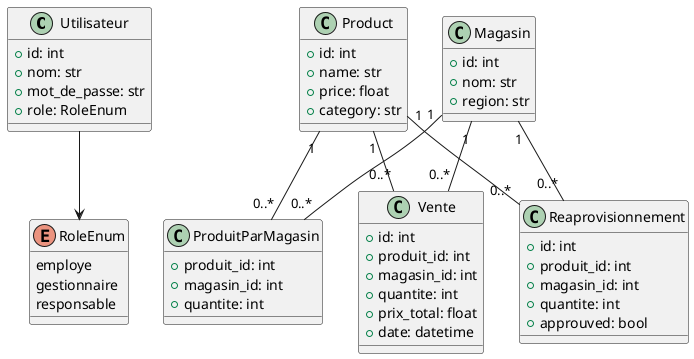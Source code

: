 @startuml
class Utilisateur {
  +id: int
  +nom: str
  +mot_de_passe: str
  +role: RoleEnum
}

enum RoleEnum {
  employe
  gestionnaire
  responsable
}

class Product {
  +id: int
  +name: str
  +price: float
  +category: str
}

class Magasin {
  +id: int
  +nom: str
  +region: str
}

class ProduitParMagasin {
  +produit_id: int
  +magasin_id: int
  +quantite: int
}

class Vente {
  +id: int
  +produit_id: int
  +magasin_id: int
  +quantite: int
  +prix_total: float
  +date: datetime
}

class Reaprovisionnement {
  +id: int
  +produit_id: int
  +magasin_id: int
  +quantite: int
  +approuved: bool
}

Utilisateur --> RoleEnum
Magasin "1" -- "0..*" ProduitParMagasin
Product "1" -- "0..*" ProduitParMagasin
Product "1" -- "0..*" Vente
Magasin "1" -- "0..*" Vente
Product "1" -- "0..*" Reaprovisionnement
Magasin "1" -- "0..*" Reaprovisionnement
@enduml